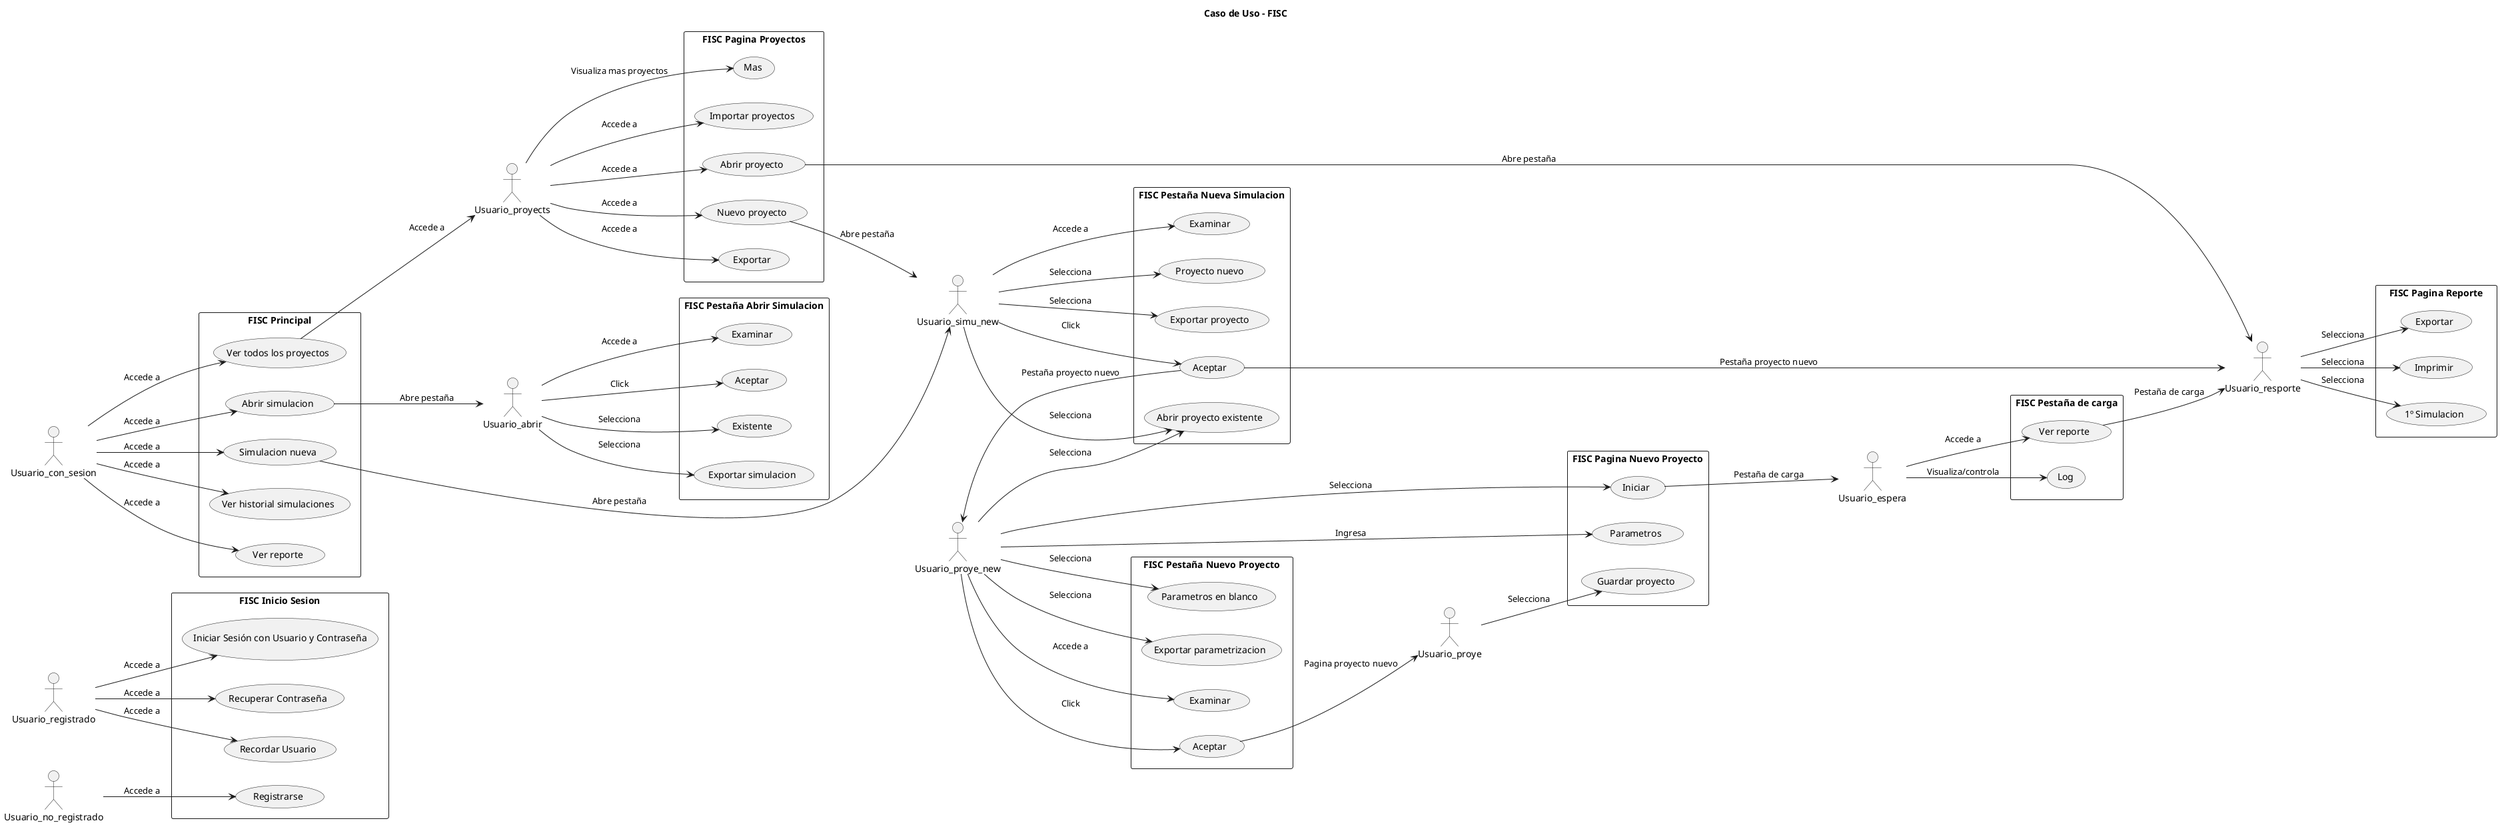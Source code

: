 @startuml

title Caso de Uso - FISC

left to right direction

actor Usuario_registrado as user
actor Usuario_no_registrado as user1
actor Usuario_con_sesion as user2
actor Usuario_simu_new as user3
actor Usuario_proye_new as user4
actor Usuario_proye as user5
actor Usuario_espera as user6
actor Usuario_resporte as user7
actor Usuario_abrir as user8
actor Usuario_proyects as user9 


rectangle "FISC Inicio Sesion" {
    usecase "Iniciar Sesión con Usuario y Contraseña" as login
    usecase "Registrarse" as registro
    usecase "Recuperar Contraseña" as recuperar
    usecase "Recordar Usuario" as recordar
}

user --> login : "Accede a"
user1 --> registro : "Accede a"
user --> recuperar : "Accede a"
user --> recordar : "Accede a"

rectangle "FISC Pestaña Nueva Simulacion" {
  usecase "Proyecto nuevo" as nuevap
  usecase "Abrir proyecto existente" as abrirexistente
  usecase "Exportar proyecto" as exportar
  usecase "Examinar" as examinar
  usecase "Aceptar" as ok
}

user3 --> nuevap : "Selecciona"
user3 --> abrirexistente : "Selecciona"
user3 --> exportar : "Selecciona"
user3 --> examinar : "Accede a"
user3 --> ok : "Click"
ok --> user4 : "Pestaña proyecto nuevo"

rectangle "FISC Pestaña Abrir Simulacion" {
  usecase "Existente" as existente
  usecase "Exportar simulacion" as exportarexistente
  usecase "Examinar" as examinarabrir
  usecase "Aceptar" as ok3

}

user8 --> existente : "Selecciona"
user8 --> exportarexistente : "Selecciona"
user8 --> examinarabrir : "Accede a"
user8 --> ok3 : "Click"
ok --> user7 : "Pestaña proyecto nuevo"

rectangle "FISC Pestaña Nuevo Proyecto" {
  usecase "Parametros en blanco" as parametrosblanco
  usecase "Exportar parametrizacion" as exportarpara
  usecase "Examinar" as examinar2
  usecase "Aceptar" as ok2

}

user4 --> parametrosblanco : "Selecciona"
user4 --> abrirexistente : "Selecciona"
user4 --> exportarpara : "Selecciona"
user4 --> examinar2 : "Accede a"
user4 --> ok2 : "Click"
ok2 --> user5 : "Pagina proyecto nuevo"

rectangle "FISC Pagina Nuevo Proyecto" {
  usecase "Guardar proyecto" as guardar
  usecase "Iniciar" as iniciar
  usecase "Parametros" as parametros


}

user5 --> guardar : "Selecciona"
user4 --> iniciar : "Selecciona"
user4 --> parametros : "Ingresa"
iniciar --> user6 : "Pestaña de carga"


rectangle "FISC Pestaña de carga" {
  usecase "Ver reporte" as vereporte
  usecase "Log" as log
}

user6 --> vereporte : "Accede a"
user6 --> log : "Visualiza/controla"
vereporte --> user7 : "Pestaña de carga"

rectangle "FISC Pagina Reporte" {
  usecase "Exportar" as exportareporte
  usecase "Imprimir" as imprimir
  usecase "1º Simulacion" as elegirsimu
}

user7 --> exportareporte : "Selecciona"
user7 --> imprimir : "Selecciona"
user7 --> elegirsimu : "Selecciona"

rectangle "FISC Pagina Proyectos" {
  usecase "Importar proyectos" as importar
  usecase "Nuevo proyecto" as newproyect
  usecase "Abrir proyecto" as openproyect
  usecase "Exportar" as exportarproyect
  usecase "Mas" as mas

}
  user9 --> importar : "Accede a"
  user9 --> newproyect : "Accede a"
  user9 --> openproyect : "Accede a"
  user9 --> exportarproyect : "Accede a"
  user9 --> mas : "Visualiza mas proyectos"
  newproyect --> user3 : "Abre pestaña"
  openproyect --> user7 : "Abre pestaña"
 







rectangle "FISC Principal" {
  usecase "Simulacion nueva" as nueva
  usecase "Abrir simulacion" as abrir
  usecase "Ver historial simulaciones" as historial
  usecase "Ver reporte" as reportes
  usecase "Ver todos los proyectos" as proyect

}
  user2 --> nueva : "Accede a"
  user2 --> abrir : "Accede a"
  user2 --> historial : "Accede a"
  user2 --> reportes : "Accede a"
  user2 --> proyect : "Accede a"
  nueva --> user3 : "Abre pestaña"
  abrir --> user8 : "Abre pestaña"
  proyect --> user9 : "Accede a"

@enduml